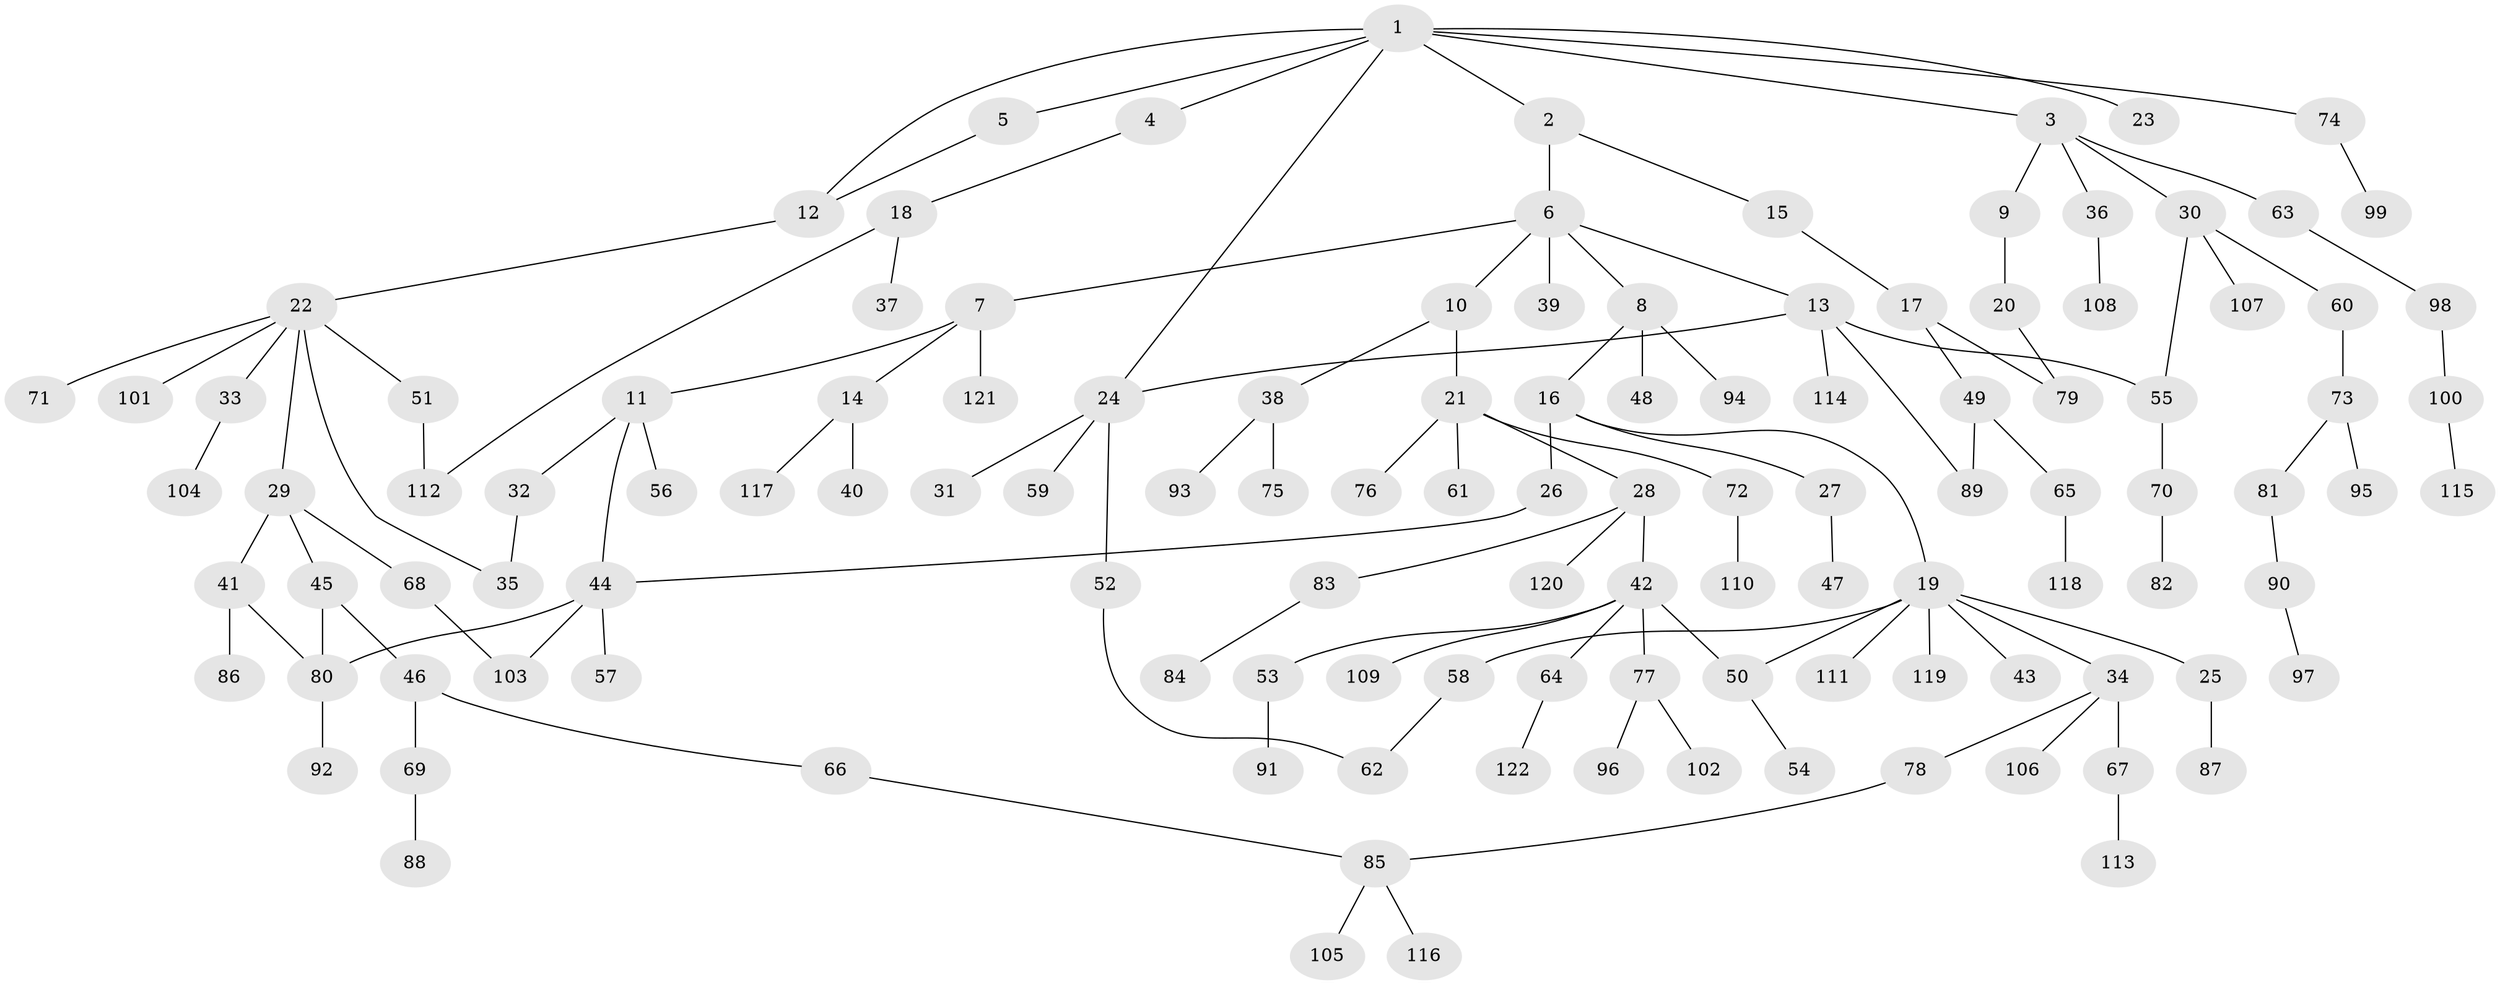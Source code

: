 // Generated by graph-tools (version 1.1) at 2025/13/03/09/25 04:13:37]
// undirected, 122 vertices, 135 edges
graph export_dot {
graph [start="1"]
  node [color=gray90,style=filled];
  1;
  2;
  3;
  4;
  5;
  6;
  7;
  8;
  9;
  10;
  11;
  12;
  13;
  14;
  15;
  16;
  17;
  18;
  19;
  20;
  21;
  22;
  23;
  24;
  25;
  26;
  27;
  28;
  29;
  30;
  31;
  32;
  33;
  34;
  35;
  36;
  37;
  38;
  39;
  40;
  41;
  42;
  43;
  44;
  45;
  46;
  47;
  48;
  49;
  50;
  51;
  52;
  53;
  54;
  55;
  56;
  57;
  58;
  59;
  60;
  61;
  62;
  63;
  64;
  65;
  66;
  67;
  68;
  69;
  70;
  71;
  72;
  73;
  74;
  75;
  76;
  77;
  78;
  79;
  80;
  81;
  82;
  83;
  84;
  85;
  86;
  87;
  88;
  89;
  90;
  91;
  92;
  93;
  94;
  95;
  96;
  97;
  98;
  99;
  100;
  101;
  102;
  103;
  104;
  105;
  106;
  107;
  108;
  109;
  110;
  111;
  112;
  113;
  114;
  115;
  116;
  117;
  118;
  119;
  120;
  121;
  122;
  1 -- 2;
  1 -- 3;
  1 -- 4;
  1 -- 5;
  1 -- 23;
  1 -- 24;
  1 -- 74;
  1 -- 12;
  2 -- 6;
  2 -- 15;
  3 -- 9;
  3 -- 30;
  3 -- 36;
  3 -- 63;
  4 -- 18;
  5 -- 12;
  6 -- 7;
  6 -- 8;
  6 -- 10;
  6 -- 13;
  6 -- 39;
  7 -- 11;
  7 -- 14;
  7 -- 121;
  8 -- 16;
  8 -- 48;
  8 -- 94;
  9 -- 20;
  10 -- 21;
  10 -- 38;
  11 -- 32;
  11 -- 56;
  11 -- 44;
  12 -- 22;
  13 -- 114;
  13 -- 55;
  13 -- 89;
  13 -- 24;
  14 -- 40;
  14 -- 117;
  15 -- 17;
  16 -- 19;
  16 -- 26;
  16 -- 27;
  17 -- 49;
  17 -- 79;
  18 -- 37;
  18 -- 112;
  19 -- 25;
  19 -- 34;
  19 -- 43;
  19 -- 58;
  19 -- 111;
  19 -- 119;
  19 -- 50;
  20 -- 79;
  21 -- 28;
  21 -- 61;
  21 -- 72;
  21 -- 76;
  22 -- 29;
  22 -- 33;
  22 -- 51;
  22 -- 71;
  22 -- 101;
  22 -- 35;
  24 -- 31;
  24 -- 52;
  24 -- 59;
  25 -- 87;
  26 -- 44;
  27 -- 47;
  28 -- 42;
  28 -- 83;
  28 -- 120;
  29 -- 41;
  29 -- 45;
  29 -- 68;
  30 -- 55;
  30 -- 60;
  30 -- 107;
  32 -- 35;
  33 -- 104;
  34 -- 67;
  34 -- 78;
  34 -- 106;
  36 -- 108;
  38 -- 75;
  38 -- 93;
  41 -- 80;
  41 -- 86;
  42 -- 50;
  42 -- 53;
  42 -- 64;
  42 -- 77;
  42 -- 109;
  44 -- 57;
  44 -- 103;
  44 -- 80;
  45 -- 46;
  45 -- 80;
  46 -- 66;
  46 -- 69;
  49 -- 65;
  49 -- 89;
  50 -- 54;
  51 -- 112;
  52 -- 62;
  53 -- 91;
  55 -- 70;
  58 -- 62;
  60 -- 73;
  63 -- 98;
  64 -- 122;
  65 -- 118;
  66 -- 85;
  67 -- 113;
  68 -- 103;
  69 -- 88;
  70 -- 82;
  72 -- 110;
  73 -- 81;
  73 -- 95;
  74 -- 99;
  77 -- 96;
  77 -- 102;
  78 -- 85;
  80 -- 92;
  81 -- 90;
  83 -- 84;
  85 -- 105;
  85 -- 116;
  90 -- 97;
  98 -- 100;
  100 -- 115;
}
